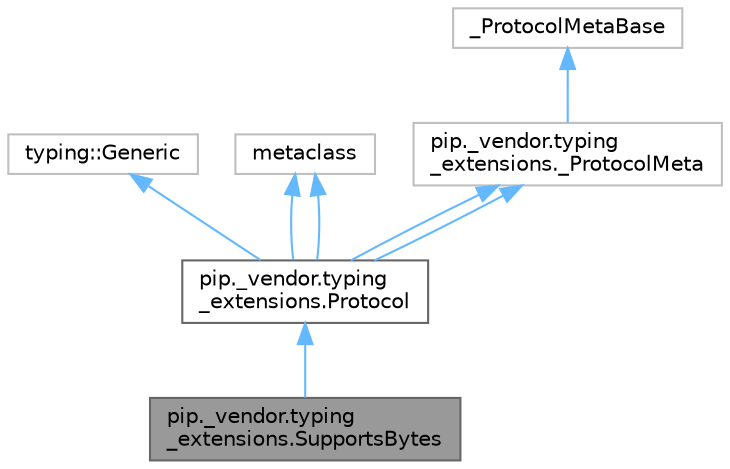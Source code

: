 digraph "pip._vendor.typing_extensions.SupportsBytes"
{
 // LATEX_PDF_SIZE
  bgcolor="transparent";
  edge [fontname=Helvetica,fontsize=10,labelfontname=Helvetica,labelfontsize=10];
  node [fontname=Helvetica,fontsize=10,shape=box,height=0.2,width=0.4];
  Node1 [id="Node000001",label="pip._vendor.typing\l_extensions.SupportsBytes",height=0.2,width=0.4,color="gray40", fillcolor="grey60", style="filled", fontcolor="black",tooltip=" "];
  Node2 -> Node1 [id="edge1_Node000001_Node000002",dir="back",color="steelblue1",style="solid",tooltip=" "];
  Node2 [id="Node000002",label="pip._vendor.typing\l_extensions.Protocol",height=0.2,width=0.4,color="gray40", fillcolor="white", style="filled",URL="$d5/d58/classpip_1_1__vendor_1_1typing__extensions_1_1Protocol.html",tooltip=" "];
  Node3 -> Node2 [id="edge2_Node000002_Node000003",dir="back",color="steelblue1",style="solid",tooltip=" "];
  Node3 [id="Node000003",label="typing::Generic",height=0.2,width=0.4,color="grey75", fillcolor="white", style="filled",tooltip=" "];
  Node4 -> Node2 [id="edge3_Node000002_Node000004",dir="back",color="steelblue1",style="solid",tooltip=" "];
  Node4 [id="Node000004",label="metaclass",height=0.2,width=0.4,color="grey75", fillcolor="white", style="filled",URL="$d1/d9a/classmetaclass.html",tooltip=" "];
  Node5 -> Node2 [id="edge4_Node000002_Node000005",dir="back",color="steelblue1",style="solid",tooltip=" "];
  Node5 [id="Node000005",label="pip._vendor.typing\l_extensions._ProtocolMeta",height=0.2,width=0.4,color="grey75", fillcolor="white", style="filled",URL="$db/d30/classpip_1_1__vendor_1_1typing__extensions_1_1__ProtocolMeta.html",tooltip=" "];
  Node6 -> Node5 [id="edge5_Node000005_Node000006",dir="back",color="steelblue1",style="solid",tooltip=" "];
  Node6 [id="Node000006",label="_ProtocolMetaBase",height=0.2,width=0.4,color="grey75", fillcolor="white", style="filled",URL="$d6/de3/class__ProtocolMetaBase.html",tooltip=" "];
  Node4 -> Node2 [id="edge6_Node000002_Node000004",dir="back",color="steelblue1",style="solid",tooltip=" "];
  Node5 -> Node2 [id="edge7_Node000002_Node000005",dir="back",color="steelblue1",style="solid",tooltip=" "];
}
